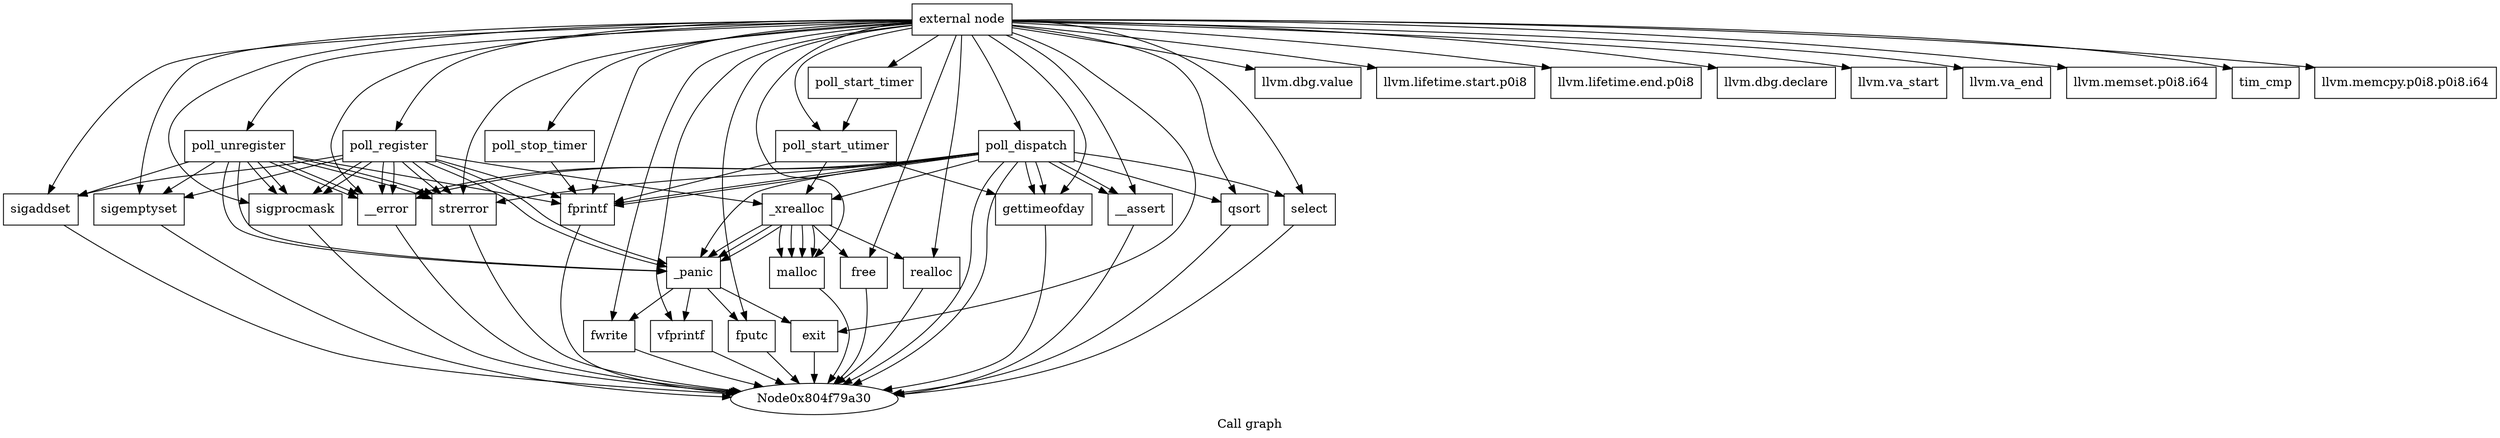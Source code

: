 digraph "Call graph" {
	label="Call graph";

	Node0x804f79a00 [shape=record,label="{external node}"];
	Node0x804f79a00 -> Node0x804f79a90;
	Node0x804f79a00 -> Node0x804f79df0;
	Node0x804f79a00 -> Node0x804f79e50;
	Node0x804f79a00 -> Node0x804f79af0;
	Node0x804f79a00 -> Node0x804f79b50;
	Node0x804f79a00 -> Node0x804f79bb0;
	Node0x804f79a00 -> Node0x804f79c10;
	Node0x804f79a00 -> Node0x804f79c70;
	Node0x804f79a00 -> Node0x804fb5030;
	Node0x804f79a00 -> Node0x804f79d90;
	Node0x804f79a00 -> Node0x804fb5090;
	Node0x804f79a00 -> Node0x804fb50f0;
	Node0x804f79a00 -> Node0x804fb5150;
	Node0x804f79a00 -> Node0x804fb51b0;
	Node0x804f79a00 -> Node0x804fb5210;
	Node0x804f79a00 -> Node0x804f79eb0;
	Node0x804f79a00 -> Node0x804f79f10;
	Node0x804f79a00 -> Node0x804f79f70;
	Node0x804f79a00 -> Node0x804fb5270;
	Node0x804f79a00 -> Node0x804f79fd0;
	Node0x804f79a00 -> Node0x804fb52d0;
	Node0x804f79a00 -> Node0x804fb5330;
	Node0x804f79a00 -> Node0x804fb5390;
	Node0x804f79a00 -> Node0x804fb53f0;
	Node0x804f79a00 -> Node0x804fb5450;
	Node0x804f79a00 -> Node0x804fb54b0;
	Node0x804f79a00 -> Node0x804fb5630;
	Node0x804f79a00 -> Node0x804fb5510;
	Node0x804f79a00 -> Node0x804fb5690;
	Node0x804f79a00 -> Node0x804fb5570;
	Node0x804f79a00 -> Node0x804fb56f0;
	Node0x804f79a00 -> Node0x804fb55d0;
	Node0x804f79a90 [shape=record,label="{poll_register}"];
	Node0x804f79a90 -> Node0x804f79af0;
	Node0x804f79a90 -> Node0x804f79b50;
	Node0x804f79a90 -> Node0x804f79bb0;
	Node0x804f79a90 -> Node0x804f79c10;
	Node0x804f79a90 -> Node0x804f79c70;
	Node0x804f79a90 -> Node0x804f79cd0;
	Node0x804f79a90 -> Node0x804f79d30;
	Node0x804f79a90 -> Node0x804f79bb0;
	Node0x804f79a90 -> Node0x804f79c10;
	Node0x804f79a90 -> Node0x804f79c70;
	Node0x804f79a90 -> Node0x804f79cd0;
	Node0x804f79a90 -> Node0x804f79d90;
	Node0x804f79df0 [shape=record,label="{llvm.dbg.value}"];
	Node0x804f79e50 [shape=record,label="{llvm.lifetime.start.p0i8}"];
	Node0x804f79af0 [shape=record,label="{sigemptyset}"];
	Node0x804f79af0 -> Node0x804f79a30;
	Node0x804f79b50 [shape=record,label="{sigaddset}"];
	Node0x804f79b50 -> Node0x804f79a30;
	Node0x804f79bb0 [shape=record,label="{sigprocmask}"];
	Node0x804f79bb0 -> Node0x804f79a30;
	Node0x804f79c10 [shape=record,label="{__error}"];
	Node0x804f79c10 -> Node0x804f79a30;
	Node0x804f79c70 [shape=record,label="{strerror}"];
	Node0x804f79c70 -> Node0x804f79a30;
	Node0x804f79cd0 [shape=record,label="{_panic}"];
	Node0x804f79cd0 -> Node0x804f79eb0;
	Node0x804f79cd0 -> Node0x804f79f10;
	Node0x804f79cd0 -> Node0x804f79f70;
	Node0x804f79cd0 -> Node0x804f79fd0;
	Node0x804fb5030 [shape=record,label="{llvm.lifetime.end.p0i8}"];
	Node0x804f79d30 [shape=record,label="{_xrealloc}"];
	Node0x804f79d30 -> Node0x804fb5090;
	Node0x804f79d30 -> Node0x804fb5090;
	Node0x804f79d30 -> Node0x804f79cd0;
	Node0x804f79d30 -> Node0x804fb50f0;
	Node0x804f79d30 -> Node0x804fb5090;
	Node0x804f79d30 -> Node0x804fb5090;
	Node0x804f79d30 -> Node0x804f79cd0;
	Node0x804f79d30 -> Node0x804fb5150;
	Node0x804f79d30 -> Node0x804f79cd0;
	Node0x804f79d90 [shape=record,label="{fprintf}"];
	Node0x804f79d90 -> Node0x804f79a30;
	Node0x804fb5090 [shape=record,label="{malloc}"];
	Node0x804fb5090 -> Node0x804f79a30;
	Node0x804fb50f0 [shape=record,label="{free}"];
	Node0x804fb50f0 -> Node0x804f79a30;
	Node0x804fb5150 [shape=record,label="{realloc}"];
	Node0x804fb5150 -> Node0x804f79a30;
	Node0x804fb51b0 [shape=record,label="{llvm.dbg.declare}"];
	Node0x804fb5210 [shape=record,label="{llvm.va_start}"];
	Node0x804f79eb0 [shape=record,label="{fwrite}"];
	Node0x804f79eb0 -> Node0x804f79a30;
	Node0x804f79f10 [shape=record,label="{vfprintf}"];
	Node0x804f79f10 -> Node0x804f79a30;
	Node0x804f79f70 [shape=record,label="{fputc}"];
	Node0x804f79f70 -> Node0x804f79a30;
	Node0x804fb5270 [shape=record,label="{llvm.va_end}"];
	Node0x804f79fd0 [shape=record,label="{exit}"];
	Node0x804f79fd0 -> Node0x804f79a30;
	Node0x804fb52d0 [shape=record,label="{poll_unregister}"];
	Node0x804fb52d0 -> Node0x804f79d90;
	Node0x804fb52d0 -> Node0x804f79af0;
	Node0x804fb52d0 -> Node0x804f79b50;
	Node0x804fb52d0 -> Node0x804f79bb0;
	Node0x804fb52d0 -> Node0x804f79c10;
	Node0x804fb52d0 -> Node0x804f79c70;
	Node0x804fb52d0 -> Node0x804f79cd0;
	Node0x804fb52d0 -> Node0x804f79bb0;
	Node0x804fb52d0 -> Node0x804f79c10;
	Node0x804fb52d0 -> Node0x804f79c70;
	Node0x804fb52d0 -> Node0x804f79cd0;
	Node0x804fb5330 [shape=record,label="{poll_start_timer}"];
	Node0x804fb5330 -> Node0x804fb5390;
	Node0x804fb5390 [shape=record,label="{poll_start_utimer}"];
	Node0x804fb5390 -> Node0x804f79d30;
	Node0x804fb5390 -> Node0x804fb53f0;
	Node0x804fb5390 -> Node0x804f79d90;
	Node0x804fb53f0 [shape=record,label="{gettimeofday}"];
	Node0x804fb53f0 -> Node0x804f79a30;
	Node0x804fb5450 [shape=record,label="{poll_stop_timer}"];
	Node0x804fb5450 -> Node0x804f79d90;
	Node0x804fb54b0 [shape=record,label="{poll_dispatch}"];
	Node0x804fb54b0 -> Node0x804f79d30;
	Node0x804fb54b0 -> Node0x804fb5510;
	Node0x804fb54b0 -> Node0x804fb5570;
	Node0x804fb54b0 -> Node0x804fb53f0;
	Node0x804fb54b0 -> Node0x804fb55d0;
	Node0x804fb54b0 -> Node0x804f79c10;
	Node0x804fb54b0 -> Node0x804f79c10;
	Node0x804fb54b0 -> Node0x804f79c70;
	Node0x804fb54b0 -> Node0x804f79cd0;
	Node0x804fb54b0 -> Node0x804fb5510;
	Node0x804fb54b0 -> Node0x804f79d90;
	Node0x804fb54b0 -> Node0x804f79a30;
	Node0x804fb54b0 -> Node0x804fb53f0;
	Node0x804fb54b0 -> Node0x804f79d90;
	Node0x804fb54b0 -> Node0x804f79a30;
	Node0x804fb5630 [shape=record,label="{llvm.memset.p0i8.i64}"];
	Node0x804fb5510 [shape=record,label="{__assert}"];
	Node0x804fb5510 -> Node0x804f79a30;
	Node0x804fb5690 [shape=record,label="{tim_cmp}"];
	Node0x804fb5570 [shape=record,label="{qsort}"];
	Node0x804fb5570 -> Node0x804f79a30;
	Node0x804fb56f0 [shape=record,label="{llvm.memcpy.p0i8.p0i8.i64}"];
	Node0x804fb55d0 [shape=record,label="{select}"];
	Node0x804fb55d0 -> Node0x804f79a30;
}
